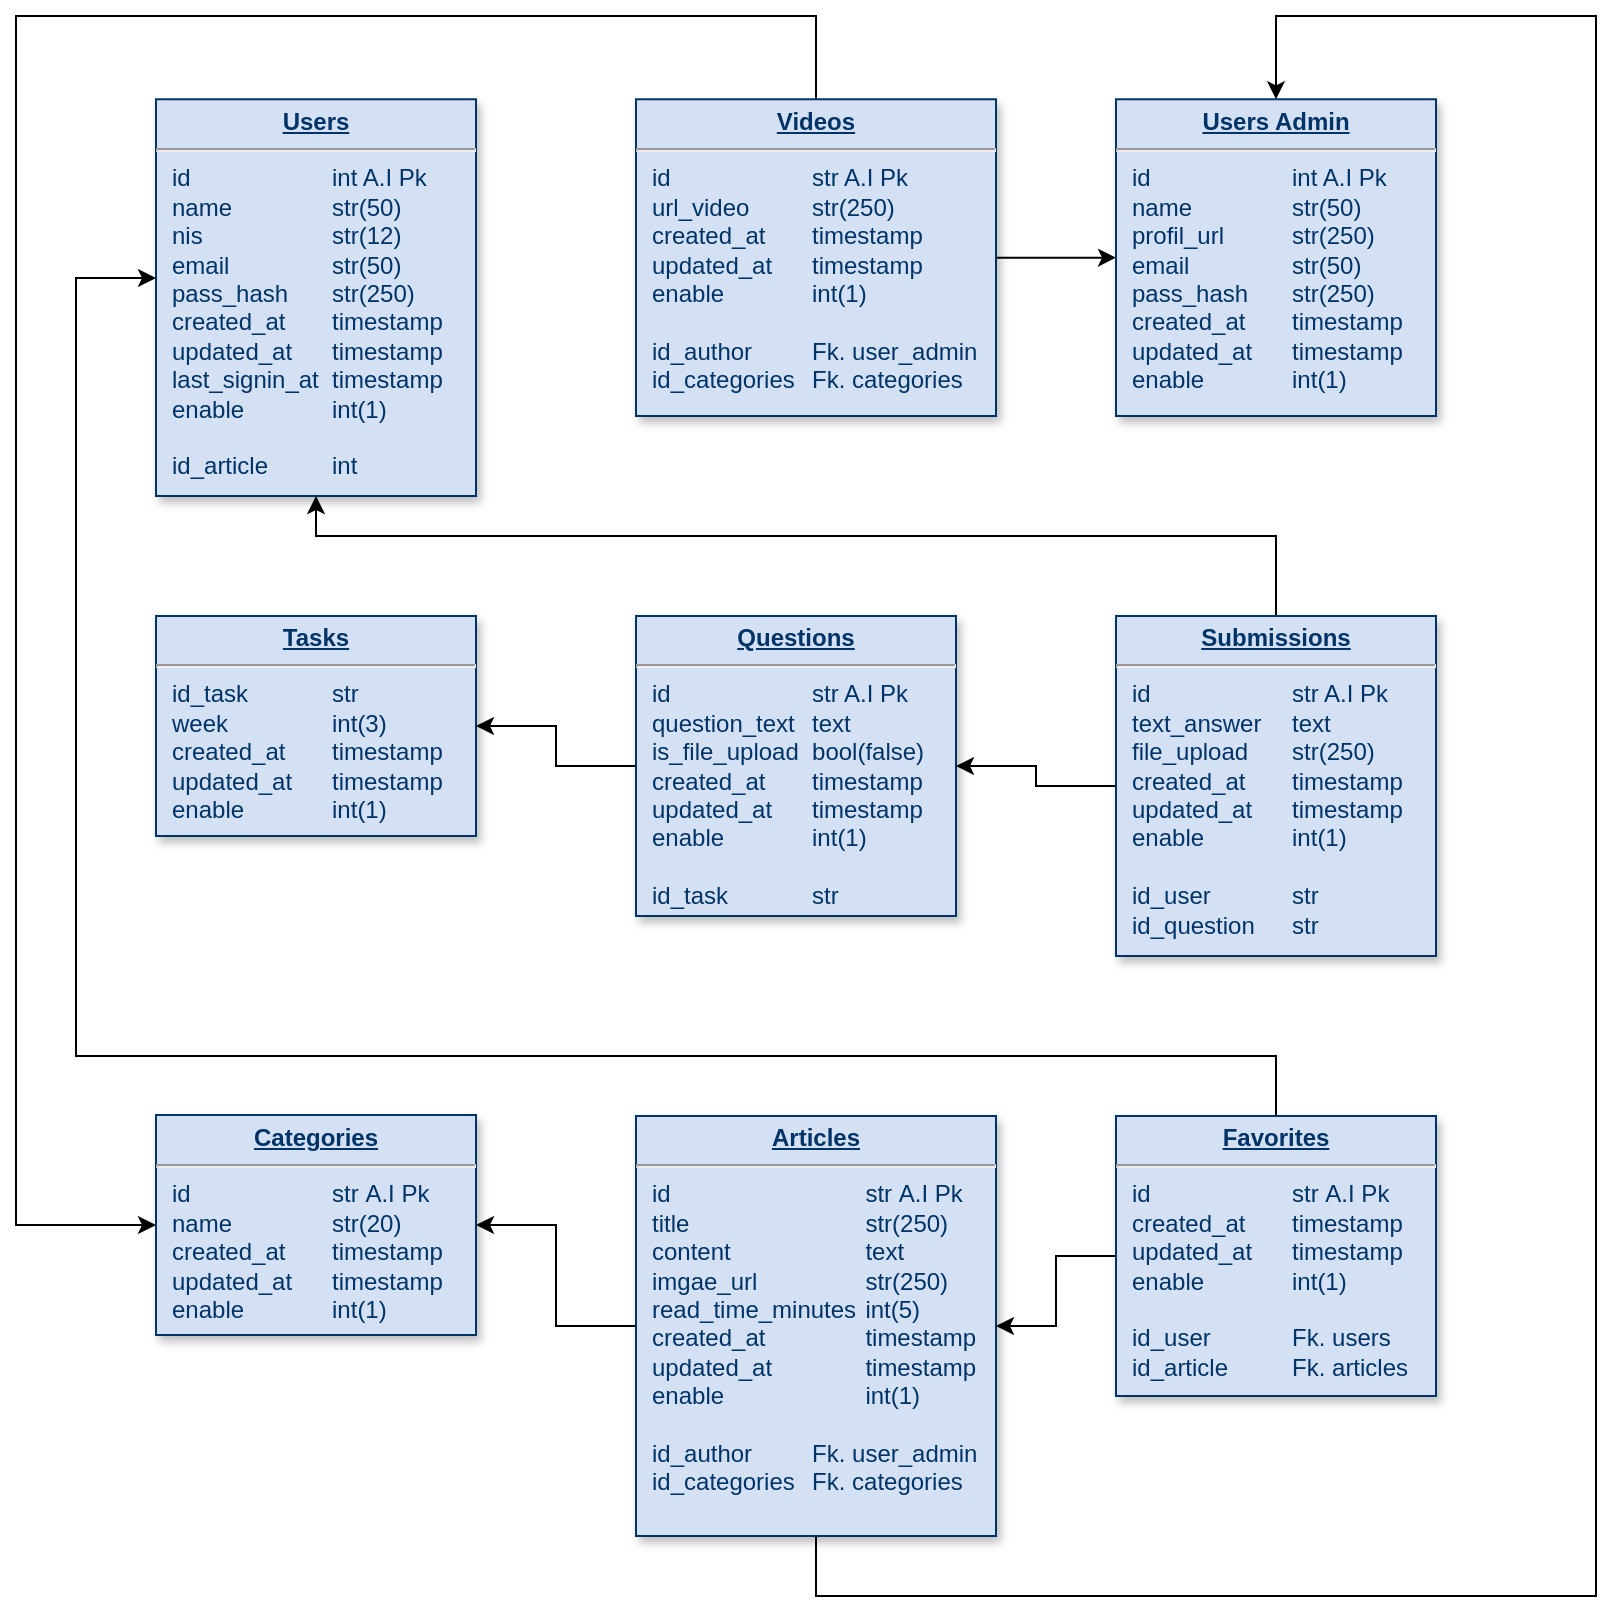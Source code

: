 <mxfile version="25.0.3">
  <diagram name="Page-1" id="efa7a0a1-bf9b-a30e-e6df-94a7791c09e9">
    <mxGraphModel dx="2252" dy="1950" grid="1" gridSize="10" guides="1" tooltips="1" connect="1" arrows="1" fold="1" page="1" pageScale="1" pageWidth="826" pageHeight="1169" background="none" math="0" shadow="0">
      <root>
        <mxCell id="0" />
        <mxCell id="1" parent="0" />
        <mxCell id="Mp_1kdGQOroQ1_aisuNr-124" style="edgeStyle=orthogonalEdgeStyle;rounded=0;orthogonalLoop=1;jettySize=auto;html=1;entryX=1;entryY=0.5;entryDx=0;entryDy=0;" parent="1" source="21" target="Mp_1kdGQOroQ1_aisuNr-120" edge="1">
          <mxGeometry relative="1" as="geometry" />
        </mxCell>
        <mxCell id="Mp_1kdGQOroQ1_aisuNr-127" style="edgeStyle=orthogonalEdgeStyle;rounded=0;orthogonalLoop=1;jettySize=auto;html=1;" parent="1" source="21" target="Mp_1kdGQOroQ1_aisuNr-122" edge="1">
          <mxGeometry relative="1" as="geometry">
            <Array as="points">
              <mxPoint x="370" y="770" />
              <mxPoint x="760" y="770" />
              <mxPoint x="760" y="-20" />
              <mxPoint x="600" y="-20" />
            </Array>
          </mxGeometry>
        </mxCell>
        <mxCell id="21" value="&lt;p style=&quot;margin: 0px; margin-top: 4px; text-align: center; text-decoration: underline;&quot;&gt;&lt;strong&gt;Articles&lt;/strong&gt;&lt;/p&gt;&lt;hr&gt;&lt;p style=&quot;margin: 0px; margin-left: 8px;&quot;&gt;id&lt;span style=&quot;white-space: pre;&quot;&gt;&#x9;&lt;/span&gt;&lt;span style=&quot;white-space: pre;&quot;&gt;&#x9;&lt;/span&gt;&lt;span style=&quot;white-space: pre;&quot;&gt;&#x9;&lt;span style=&quot;white-space: pre;&quot;&gt;&#x9;&lt;/span&gt;&lt;/span&gt;str&amp;nbsp;A.I Pk&lt;/p&gt;&lt;p style=&quot;margin: 0px; margin-left: 8px;&quot;&gt;title&lt;span style=&quot;white-space: pre;&quot;&gt;&#x9;&lt;/span&gt;&lt;span style=&quot;white-space: pre;&quot;&gt;&#x9;&lt;/span&gt;&lt;span style=&quot;white-space: pre;&quot;&gt;&#x9;&lt;span style=&quot;white-space: pre;&quot;&gt;&#x9;&lt;/span&gt;&lt;/span&gt;str(250)&lt;/p&gt;&lt;p style=&quot;margin: 0px; margin-left: 8px;&quot;&gt;content&lt;span style=&quot;white-space: pre;&quot;&gt;&#x9;&lt;/span&gt;&lt;span style=&quot;white-space: pre;&quot;&gt;&#x9;&lt;span style=&quot;white-space: pre;&quot;&gt;&#x9;&lt;/span&gt;&lt;/span&gt;text&lt;/p&gt;&lt;p style=&quot;margin: 0px; margin-left: 8px;&quot;&gt;imgae_url&lt;span style=&quot;white-space: pre;&quot;&gt;&#x9;&lt;span style=&quot;white-space: pre;&quot;&gt;&#x9;&lt;/span&gt;&lt;/span&gt;str(250)&lt;/p&gt;&lt;p style=&quot;margin: 0px; margin-left: 8px;&quot;&gt;read_time_minutes&lt;span style=&quot;white-space: pre;&quot;&gt;&#x9;&lt;/span&gt;int(5)&lt;/p&gt;&lt;p style=&quot;margin: 0px; margin-left: 8px;&quot;&gt;created_at&lt;span style=&quot;white-space: pre;&quot;&gt;&#x9;&lt;span style=&quot;white-space: pre;&quot;&gt;&#x9;&lt;/span&gt;&lt;/span&gt;timestamp&lt;/p&gt;&lt;p style=&quot;margin: 0px; margin-left: 8px;&quot;&gt;updated_at&lt;span style=&quot;white-space: pre;&quot;&gt;&#x9;&lt;span style=&quot;white-space: pre;&quot;&gt;&#x9;&lt;/span&gt;&lt;/span&gt;&lt;span style=&quot;background-color: initial;&quot;&gt;timestamp&lt;/span&gt;&lt;/p&gt;&lt;p style=&quot;margin: 0px; margin-left: 8px;&quot;&gt;enable&lt;span style=&quot;white-space: pre;&quot;&gt;&#x9;&lt;/span&gt;&lt;span style=&quot;white-space: pre;&quot;&gt;&#x9;&lt;span style=&quot;white-space: pre;&quot;&gt;&#x9;&lt;/span&gt;&lt;/span&gt;int(1)&lt;/p&gt;&lt;p style=&quot;margin: 0px; margin-left: 8px;&quot;&gt;&lt;br&gt;&lt;/p&gt;&lt;p style=&quot;margin: 0px; margin-left: 8px;&quot;&gt;id_author&lt;span style=&quot;white-space: pre;&quot;&gt;&#x9;&lt;/span&gt;&lt;span style=&quot;white-space: pre;&quot;&gt;&#x9;&lt;/span&gt;Fk. user_admin&lt;/p&gt;&lt;p style=&quot;margin: 0px; margin-left: 8px;&quot;&gt;id_categories&lt;span style=&quot;white-space: pre;&quot;&gt;&#x9;&lt;/span&gt;Fk. categories&lt;/p&gt;" style="verticalAlign=top;align=left;overflow=fill;fontSize=12;fontFamily=Helvetica;html=1;strokeColor=#003366;shadow=1;fillColor=#D4E1F5;fontColor=#003366" parent="1" vertex="1">
          <mxGeometry x="280" y="530" width="180" height="210" as="geometry" />
        </mxCell>
        <mxCell id="25" value="&lt;p style=&quot;margin: 0px; margin-top: 4px; text-align: center; text-decoration: underline;&quot;&gt;&lt;strong&gt;Users&lt;/strong&gt;&lt;/p&gt;&lt;hr&gt;&lt;p style=&quot;margin: 0px; margin-left: 8px;&quot;&gt;id&lt;span style=&quot;white-space: pre;&quot;&gt;&#x9;&lt;span style=&quot;white-space: pre;&quot;&gt;&#x9;&lt;span style=&quot;white-space: pre;&quot;&gt;&#x9;&lt;/span&gt;int A.I Pk&lt;/span&gt;&lt;/span&gt;&lt;/p&gt;&lt;p style=&quot;margin: 0px; margin-left: 8px;&quot;&gt;name&lt;span style=&quot;white-space: pre;&quot;&gt;&#x9;&lt;span style=&quot;white-space: pre;&quot;&gt;&#x9;&lt;/span&gt;&lt;/span&gt;str(50)&lt;/p&gt;&lt;p style=&quot;margin: 0px; margin-left: 8px;&quot;&gt;nis&lt;span style=&quot;white-space: pre;&quot;&gt;&#x9;&lt;/span&gt;&lt;span style=&quot;white-space: pre;&quot;&gt;&#x9;&lt;span style=&quot;white-space: pre;&quot;&gt;&#x9;&lt;/span&gt;str(12)&lt;/span&gt;&lt;/p&gt;&lt;p style=&quot;margin: 0px; margin-left: 8px;&quot;&gt;email&lt;span style=&quot;white-space: pre;&quot;&gt;&#x9;&lt;/span&gt;&lt;span style=&quot;white-space: pre;&quot;&gt;&#x9;&lt;/span&gt;str(50)&lt;/p&gt;&lt;p style=&quot;margin: 0px; margin-left: 8px;&quot;&gt;pass_hash&lt;span style=&quot;white-space: pre;&quot;&gt;&#x9;&lt;/span&gt;str(250)&lt;/p&gt;&lt;p style=&quot;margin: 0px; margin-left: 8px;&quot;&gt;&lt;span style=&quot;background-color: initial;&quot;&gt;created_at&lt;span style=&quot;white-space: pre;&quot;&gt;&#x9;&lt;/span&gt;timestamp&lt;/span&gt;&lt;/p&gt;&lt;p style=&quot;margin: 0px; margin-left: 8px;&quot;&gt;updated_at&lt;span style=&quot;white-space: pre;&quot;&gt;&#x9;&lt;/span&gt;timestamp&lt;/p&gt;&lt;p style=&quot;margin: 0px; margin-left: 8px;&quot;&gt;last_signin_at&lt;span style=&quot;white-space: pre;&quot;&gt;&#x9;&lt;/span&gt;timestamp&lt;/p&gt;&lt;p style=&quot;margin: 0px; margin-left: 8px;&quot;&gt;enable&lt;span style=&quot;white-space: pre;&quot;&gt;&#x9;&lt;/span&gt;&lt;span style=&quot;white-space: pre;&quot;&gt;&#x9;&lt;/span&gt;int(1)&lt;/p&gt;&lt;p style=&quot;margin: 0px; margin-left: 8px;&quot;&gt;&lt;br&gt;&lt;/p&gt;&lt;p style=&quot;margin: 0px; margin-left: 8px;&quot;&gt;id_article&lt;span style=&quot;white-space: pre;&quot;&gt;&#x9;&lt;/span&gt;&lt;span style=&quot;white-space: pre;&quot;&gt;&#x9;&lt;/span&gt;int&lt;/p&gt;" style="verticalAlign=top;align=left;overflow=fill;fontSize=12;fontFamily=Helvetica;html=1;strokeColor=#003366;shadow=1;fillColor=#D4E1F5;fontColor=#003366" parent="1" vertex="1">
          <mxGeometry x="40" y="21.64" width="160" height="198.36" as="geometry" />
        </mxCell>
        <mxCell id="Mp_1kdGQOroQ1_aisuNr-134" style="edgeStyle=orthogonalEdgeStyle;rounded=0;orthogonalLoop=1;jettySize=auto;html=1;" parent="1" source="Mp_1kdGQOroQ1_aisuNr-116" target="Mp_1kdGQOroQ1_aisuNr-122" edge="1">
          <mxGeometry relative="1" as="geometry" />
        </mxCell>
        <mxCell id="Mp_1kdGQOroQ1_aisuNr-136" style="edgeStyle=orthogonalEdgeStyle;rounded=0;orthogonalLoop=1;jettySize=auto;html=1;entryX=0;entryY=0.5;entryDx=0;entryDy=0;" parent="1" source="Mp_1kdGQOroQ1_aisuNr-116" target="Mp_1kdGQOroQ1_aisuNr-120" edge="1">
          <mxGeometry relative="1" as="geometry">
            <Array as="points">
              <mxPoint x="370" y="-20" />
              <mxPoint x="-30" y="-20" />
              <mxPoint x="-30" y="585" />
            </Array>
          </mxGeometry>
        </mxCell>
        <mxCell id="Mp_1kdGQOroQ1_aisuNr-116" value="&lt;p style=&quot;margin: 0px; margin-top: 4px; text-align: center; text-decoration: underline;&quot;&gt;&lt;strong&gt;Videos&lt;/strong&gt;&lt;/p&gt;&lt;hr&gt;&lt;p style=&quot;margin: 0px; margin-left: 8px;&quot;&gt;id&lt;span style=&quot;white-space: pre;&quot;&gt;&#x9;&lt;/span&gt;&lt;span style=&quot;white-space: pre;&quot;&gt;&#x9;&lt;/span&gt;&lt;span style=&quot;white-space: pre;&quot;&gt;&#x9;&lt;/span&gt;str A.I Pk&lt;/p&gt;&lt;p style=&quot;margin: 0px; margin-left: 8px;&quot;&gt;&lt;span style=&quot;background-color: initial;&quot;&gt;url_video&lt;/span&gt;&lt;span style=&quot;background-color: initial; white-space-collapse: preserve;&quot;&gt;&#x9;&lt;/span&gt;&lt;span style=&quot;background-color: initial; white-space-collapse: preserve;&quot;&gt;&#x9;&lt;/span&gt;&lt;span style=&quot;background-color: initial;&quot;&gt;str(250)&lt;/span&gt;&lt;/p&gt;&lt;p style=&quot;margin: 0px; margin-left: 8px;&quot;&gt;&lt;span style=&quot;background-color: initial;&quot;&gt;created_at&lt;/span&gt;&lt;span style=&quot;background-color: initial; white-space-collapse: preserve;&quot;&gt;&#x9;&lt;/span&gt;&lt;span style=&quot;background-color: initial;&quot;&gt;timestamp&lt;/span&gt;&lt;/p&gt;&lt;p style=&quot;margin: 0px; margin-left: 8px;&quot;&gt;updated_at&lt;span style=&quot;white-space: pre;&quot;&gt;&#x9;&lt;/span&gt;&lt;span style=&quot;background-color: initial;&quot;&gt;timestamp&lt;/span&gt;&lt;/p&gt;&lt;p style=&quot;margin: 0px; margin-left: 8px;&quot;&gt;enable&lt;span style=&quot;white-space: pre;&quot;&gt;&#x9;&lt;/span&gt;&lt;span style=&quot;white-space: pre;&quot;&gt;&#x9;&lt;/span&gt;int(1)&lt;/p&gt;&lt;p style=&quot;margin: 0px; margin-left: 8px;&quot;&gt;&lt;br&gt;&lt;/p&gt;&lt;p style=&quot;margin: 0px; margin-left: 8px;&quot;&gt;&lt;span style=&quot;background-color: initial;&quot;&gt;id_author&lt;/span&gt;&lt;span style=&quot;background-color: initial; white-space-collapse: preserve;&quot;&gt;&#x9;&lt;/span&gt;&lt;span style=&quot;background-color: initial; white-space-collapse: preserve;&quot;&gt;&#x9;&lt;/span&gt;&lt;span style=&quot;background-color: initial;&quot;&gt;Fk. user_admin&lt;/span&gt;&lt;/p&gt;&lt;p style=&quot;margin: 0px 0px 0px 8px;&quot;&gt;id_categories&lt;span style=&quot;white-space-collapse: preserve;&quot;&gt;&#x9;&lt;/span&gt;Fk. categories&lt;/p&gt;" style="verticalAlign=top;align=left;overflow=fill;fontSize=12;fontFamily=Helvetica;html=1;strokeColor=#003366;shadow=1;fillColor=#D4E1F5;fontColor=#003366" parent="1" vertex="1">
          <mxGeometry x="280" y="21.64" width="180" height="158.36" as="geometry" />
        </mxCell>
        <mxCell id="Mp_1kdGQOroQ1_aisuNr-117" value="&lt;p style=&quot;margin: 0px; margin-top: 4px; text-align: center; text-decoration: underline;&quot;&gt;&lt;strong&gt;Tasks&lt;/strong&gt;&lt;/p&gt;&lt;hr&gt;&lt;p style=&quot;margin: 0px; margin-left: 8px;&quot;&gt;id_task&lt;span style=&quot;white-space: pre;&quot;&gt;&#x9;&lt;/span&gt;&lt;span style=&quot;white-space: pre;&quot;&gt;&#x9;&lt;/span&gt;str&lt;/p&gt;&lt;p style=&quot;margin: 0px; margin-left: 8px;&quot;&gt;week&lt;span style=&quot;white-space: pre;&quot;&gt;&#x9;&lt;/span&gt;&lt;span style=&quot;white-space: pre;&quot;&gt;&#x9;&lt;/span&gt;int(3)&lt;/p&gt;&lt;p style=&quot;margin: 0px; margin-left: 8px;&quot;&gt;&lt;span style=&quot;background-color: initial;&quot;&gt;created_at&lt;/span&gt;&lt;span style=&quot;background-color: initial; white-space-collapse: preserve;&quot;&gt;&#x9;&lt;/span&gt;&lt;span style=&quot;background-color: initial;&quot;&gt;timestamp&lt;/span&gt;&lt;/p&gt;&lt;p style=&quot;margin: 0px; margin-left: 8px;&quot;&gt;updated_at&lt;span style=&quot;white-space: pre;&quot;&gt;&#x9;&lt;/span&gt;&lt;span style=&quot;background-color: initial;&quot;&gt;timestamp&lt;/span&gt;&lt;/p&gt;&lt;p style=&quot;margin: 0px; margin-left: 8px;&quot;&gt;enable&lt;span style=&quot;white-space: pre;&quot;&gt;&#x9;&lt;/span&gt;&lt;span style=&quot;white-space: pre;&quot;&gt;&#x9;&lt;/span&gt;int(1)&lt;/p&gt;" style="verticalAlign=top;align=left;overflow=fill;fontSize=12;fontFamily=Helvetica;html=1;strokeColor=#003366;shadow=1;fillColor=#D4E1F5;fontColor=#003366" parent="1" vertex="1">
          <mxGeometry x="40" y="280" width="160" height="110" as="geometry" />
        </mxCell>
        <mxCell id="Mp_1kdGQOroQ1_aisuNr-128" style="edgeStyle=orthogonalEdgeStyle;rounded=0;orthogonalLoop=1;jettySize=auto;html=1;" parent="1" source="Mp_1kdGQOroQ1_aisuNr-118" target="Mp_1kdGQOroQ1_aisuNr-117" edge="1">
          <mxGeometry relative="1" as="geometry" />
        </mxCell>
        <mxCell id="Mp_1kdGQOroQ1_aisuNr-118" value="&lt;p style=&quot;margin: 0px; margin-top: 4px; text-align: center; text-decoration: underline;&quot;&gt;&lt;b&gt;Questions&lt;/b&gt;&lt;/p&gt;&lt;hr&gt;&lt;p style=&quot;margin: 0px; margin-left: 8px;&quot;&gt;id&lt;span style=&quot;white-space: pre;&quot;&gt;&#x9;&lt;/span&gt;&lt;span style=&quot;white-space: pre;&quot;&gt;&#x9;&lt;/span&gt;&lt;span style=&quot;white-space: pre;&quot;&gt;&#x9;&lt;/span&gt;str A.I Pk&lt;/p&gt;&lt;p style=&quot;margin: 0px; margin-left: 8px;&quot;&gt;question_text&lt;span style=&quot;white-space: pre;&quot;&gt;&#x9;&lt;/span&gt;text&lt;/p&gt;&lt;p style=&quot;margin: 0px; margin-left: 8px;&quot;&gt;is_file_upload&lt;span style=&quot;white-space: pre;&quot;&gt;&#x9;&lt;/span&gt;bool(false)&lt;/p&gt;&lt;p style=&quot;margin: 0px; margin-left: 8px;&quot;&gt;&lt;span style=&quot;background-color: initial;&quot;&gt;created_at&lt;/span&gt;&lt;span style=&quot;background-color: initial; white-space-collapse: preserve;&quot;&gt;&#x9;&lt;/span&gt;&lt;span style=&quot;background-color: initial;&quot;&gt;timestamp&lt;/span&gt;&lt;/p&gt;&lt;p style=&quot;margin: 0px; margin-left: 8px;&quot;&gt;updated_at&lt;span style=&quot;white-space: pre;&quot;&gt;&#x9;&lt;/span&gt;&lt;span style=&quot;background-color: initial;&quot;&gt;timestamp&lt;/span&gt;&lt;/p&gt;&lt;p style=&quot;margin: 0px; margin-left: 8px;&quot;&gt;enable&lt;span style=&quot;white-space: pre;&quot;&gt;&#x9;&lt;/span&gt;&lt;span style=&quot;white-space: pre;&quot;&gt;&#x9;&lt;/span&gt;int(1)&lt;/p&gt;&lt;p style=&quot;margin: 0px; margin-left: 8px;&quot;&gt;&lt;br&gt;&lt;/p&gt;&lt;p style=&quot;margin: 0px; margin-left: 8px;&quot;&gt;id_task&lt;span style=&quot;white-space: pre;&quot;&gt;&#x9;&lt;/span&gt;&lt;span style=&quot;white-space: pre;&quot;&gt;&#x9;&lt;/span&gt;str&lt;/p&gt;" style="verticalAlign=top;align=left;overflow=fill;fontSize=12;fontFamily=Helvetica;html=1;strokeColor=#003366;shadow=1;fillColor=#D4E1F5;fontColor=#003366" parent="1" vertex="1">
          <mxGeometry x="280" y="280" width="160" height="150" as="geometry" />
        </mxCell>
        <mxCell id="Mp_1kdGQOroQ1_aisuNr-129" style="edgeStyle=orthogonalEdgeStyle;rounded=0;orthogonalLoop=1;jettySize=auto;html=1;" parent="1" source="Mp_1kdGQOroQ1_aisuNr-119" target="Mp_1kdGQOroQ1_aisuNr-118" edge="1">
          <mxGeometry relative="1" as="geometry" />
        </mxCell>
        <mxCell id="Mp_1kdGQOroQ1_aisuNr-131" style="edgeStyle=orthogonalEdgeStyle;rounded=0;orthogonalLoop=1;jettySize=auto;html=1;" parent="1" source="Mp_1kdGQOroQ1_aisuNr-119" target="25" edge="1">
          <mxGeometry relative="1" as="geometry">
            <Array as="points">
              <mxPoint x="600" y="240" />
              <mxPoint x="120" y="240" />
            </Array>
          </mxGeometry>
        </mxCell>
        <mxCell id="Mp_1kdGQOroQ1_aisuNr-119" value="&lt;p style=&quot;margin: 0px; margin-top: 4px; text-align: center; text-decoration: underline;&quot;&gt;&lt;b&gt;Submissions&lt;/b&gt;&lt;/p&gt;&lt;hr&gt;&lt;p style=&quot;margin: 0px; margin-left: 8px;&quot;&gt;id&lt;span style=&quot;white-space: pre;&quot;&gt;&#x9;&lt;/span&gt;&lt;span style=&quot;white-space: pre;&quot;&gt;&#x9;&lt;/span&gt;&lt;span style=&quot;white-space: pre;&quot;&gt;&#x9;&lt;/span&gt;str A.I Pk&lt;/p&gt;&lt;p style=&quot;margin: 0px; margin-left: 8px;&quot;&gt;text_answer&lt;span style=&quot;white-space: pre;&quot;&gt;&#x9;&lt;/span&gt;text&lt;/p&gt;&lt;p style=&quot;margin: 0px; margin-left: 8px;&quot;&gt;file_upload&lt;span style=&quot;white-space: pre;&quot;&gt;&#x9;&lt;/span&gt;str(250)&lt;/p&gt;&lt;p style=&quot;margin: 0px; margin-left: 8px;&quot;&gt;&lt;span style=&quot;background-color: initial;&quot;&gt;created_at&lt;/span&gt;&lt;span style=&quot;background-color: initial; white-space-collapse: preserve;&quot;&gt;&#x9;&lt;/span&gt;&lt;span style=&quot;background-color: initial;&quot;&gt;timestamp&lt;/span&gt;&lt;/p&gt;&lt;p style=&quot;margin: 0px; margin-left: 8px;&quot;&gt;updated_at&lt;span style=&quot;white-space: pre;&quot;&gt;&#x9;&lt;/span&gt;&lt;span style=&quot;background-color: initial;&quot;&gt;timestamp&lt;/span&gt;&lt;/p&gt;&lt;p style=&quot;margin: 0px; margin-left: 8px;&quot;&gt;enable&lt;span style=&quot;white-space: pre;&quot;&gt;&#x9;&lt;/span&gt;&lt;span style=&quot;white-space: pre;&quot;&gt;&#x9;&lt;/span&gt;int(1)&lt;/p&gt;&lt;p style=&quot;margin: 0px; margin-left: 8px;&quot;&gt;&lt;br&gt;&lt;/p&gt;&lt;p style=&quot;margin: 0px; margin-left: 8px;&quot;&gt;id_user&lt;span style=&quot;white-space: pre;&quot;&gt;&#x9;&lt;/span&gt;&lt;span style=&quot;white-space: pre;&quot;&gt;&#x9;&lt;/span&gt;str&lt;/p&gt;&lt;p style=&quot;margin: 0px; margin-left: 8px;&quot;&gt;id_question&lt;span style=&quot;white-space: pre;&quot;&gt;&#x9;&lt;/span&gt;str&lt;/p&gt;" style="verticalAlign=top;align=left;overflow=fill;fontSize=12;fontFamily=Helvetica;html=1;strokeColor=#003366;shadow=1;fillColor=#D4E1F5;fontColor=#003366" parent="1" vertex="1">
          <mxGeometry x="520" y="280" width="160" height="170" as="geometry" />
        </mxCell>
        <mxCell id="Mp_1kdGQOroQ1_aisuNr-120" value="&lt;p style=&quot;margin: 0px; margin-top: 4px; text-align: center; text-decoration: underline;&quot;&gt;&lt;strong&gt;Categories&lt;/strong&gt;&lt;/p&gt;&lt;hr&gt;&lt;p style=&quot;margin: 0px; margin-left: 8px;&quot;&gt;id&lt;span style=&quot;white-space: pre;&quot;&gt;&#x9;&lt;/span&gt;&lt;span style=&quot;white-space: pre;&quot;&gt;&#x9;&lt;/span&gt;&lt;span style=&quot;white-space: pre;&quot;&gt;&#x9;&lt;/span&gt;str&amp;nbsp;&lt;span style=&quot;background-color: initial;&quot;&gt;A.I Pk&lt;/span&gt;&lt;/p&gt;&lt;p style=&quot;margin: 0px; margin-left: 8px;&quot;&gt;name&lt;span style=&quot;white-space: pre;&quot;&gt;&#x9;&lt;/span&gt;&lt;span style=&quot;white-space: pre;&quot;&gt;&#x9;&lt;/span&gt;str(20)&lt;/p&gt;&lt;p style=&quot;margin: 0px; margin-left: 8px;&quot;&gt;&lt;span style=&quot;background-color: initial;&quot;&gt;created_at&lt;/span&gt;&lt;span style=&quot;background-color: initial; white-space-collapse: preserve;&quot;&gt;&#x9;&lt;/span&gt;&lt;span style=&quot;background-color: initial;&quot;&gt;timestamp&lt;/span&gt;&lt;/p&gt;&lt;p style=&quot;margin: 0px; margin-left: 8px;&quot;&gt;updated_at&lt;span style=&quot;white-space: pre;&quot;&gt;&#x9;&lt;/span&gt;&lt;span style=&quot;background-color: initial;&quot;&gt;timestamp&lt;/span&gt;&lt;/p&gt;&lt;p style=&quot;margin: 0px; margin-left: 8px;&quot;&gt;enable&lt;span style=&quot;white-space: pre;&quot;&gt;&#x9;&lt;/span&gt;&lt;span style=&quot;white-space: pre;&quot;&gt;&#x9;&lt;/span&gt;int(1)&lt;/p&gt;" style="verticalAlign=top;align=left;overflow=fill;fontSize=12;fontFamily=Helvetica;html=1;strokeColor=#003366;shadow=1;fillColor=#D4E1F5;fontColor=#003366" parent="1" vertex="1">
          <mxGeometry x="40" y="529.5" width="160" height="110" as="geometry" />
        </mxCell>
        <mxCell id="Mp_1kdGQOroQ1_aisuNr-122" value="&lt;p style=&quot;margin: 0px; margin-top: 4px; text-align: center; text-decoration: underline;&quot;&gt;&lt;strong&gt;Users Admin&lt;/strong&gt;&lt;/p&gt;&lt;hr&gt;&lt;p style=&quot;margin: 0px; margin-left: 8px;&quot;&gt;id&lt;span style=&quot;white-space: pre;&quot;&gt;&#x9;&lt;span style=&quot;white-space: pre;&quot;&gt;&#x9;&lt;span style=&quot;white-space: pre;&quot;&gt;&#x9;&lt;/span&gt;int A.I Pk&lt;/span&gt;&lt;/span&gt;&lt;/p&gt;&lt;p style=&quot;margin: 0px; margin-left: 8px;&quot;&gt;name&lt;span style=&quot;white-space: pre;&quot;&gt;&#x9;&lt;span style=&quot;white-space: pre;&quot;&gt;&#x9;&lt;/span&gt;&lt;/span&gt;str(50)&lt;/p&gt;&lt;p style=&quot;margin: 0px; margin-left: 8px;&quot;&gt;profil_url&lt;span style=&quot;white-space: pre;&quot;&gt;&#x9;&lt;span style=&quot;white-space: pre;&quot;&gt;&#x9;&lt;/span&gt;str(&lt;/span&gt;250&lt;span style=&quot;white-space: pre;&quot;&gt;)&lt;/span&gt;&lt;/p&gt;&lt;p style=&quot;margin: 0px; margin-left: 8px;&quot;&gt;email&lt;span style=&quot;white-space: pre;&quot;&gt;&#x9;&lt;/span&gt;&lt;span style=&quot;white-space: pre;&quot;&gt;&#x9;&lt;/span&gt;str(50)&lt;/p&gt;&lt;p style=&quot;margin: 0px; margin-left: 8px;&quot;&gt;pass_hash&lt;span style=&quot;white-space: pre;&quot;&gt;&#x9;&lt;/span&gt;str(250)&lt;/p&gt;&lt;p style=&quot;margin: 0px; margin-left: 8px;&quot;&gt;&lt;span style=&quot;background-color: initial;&quot;&gt;created_at&lt;span style=&quot;white-space: pre;&quot;&gt;&#x9;&lt;/span&gt;timestamp&lt;/span&gt;&lt;/p&gt;&lt;p style=&quot;margin: 0px; margin-left: 8px;&quot;&gt;updated_at&lt;span style=&quot;white-space: pre;&quot;&gt;&#x9;&lt;/span&gt;timestamp&lt;/p&gt;&lt;p style=&quot;margin: 0px; margin-left: 8px;&quot;&gt;enable&lt;span style=&quot;white-space: pre;&quot;&gt;&#x9;&lt;/span&gt;&lt;span style=&quot;white-space: pre;&quot;&gt;&#x9;&lt;/span&gt;int(1)&lt;/p&gt;" style="verticalAlign=top;align=left;overflow=fill;fontSize=12;fontFamily=Helvetica;html=1;strokeColor=#003366;shadow=1;fillColor=#D4E1F5;fontColor=#003366" parent="1" vertex="1">
          <mxGeometry x="520" y="21.64" width="160" height="158.36" as="geometry" />
        </mxCell>
        <mxCell id="Mp_1kdGQOroQ1_aisuNr-132" style="edgeStyle=orthogonalEdgeStyle;rounded=0;orthogonalLoop=1;jettySize=auto;html=1;" parent="1" source="Mp_1kdGQOroQ1_aisuNr-123" target="21" edge="1">
          <mxGeometry relative="1" as="geometry" />
        </mxCell>
        <mxCell id="Mp_1kdGQOroQ1_aisuNr-133" style="edgeStyle=orthogonalEdgeStyle;rounded=0;orthogonalLoop=1;jettySize=auto;html=1;" parent="1" source="Mp_1kdGQOroQ1_aisuNr-123" target="25" edge="1">
          <mxGeometry relative="1" as="geometry">
            <Array as="points">
              <mxPoint x="600" y="500" />
              <mxPoint y="500" />
              <mxPoint y="111" />
            </Array>
          </mxGeometry>
        </mxCell>
        <mxCell id="Mp_1kdGQOroQ1_aisuNr-123" value="&lt;p style=&quot;margin: 0px; margin-top: 4px; text-align: center; text-decoration: underline;&quot;&gt;&lt;strong&gt;Favorites&lt;/strong&gt;&lt;/p&gt;&lt;hr&gt;&lt;p style=&quot;margin: 0px; margin-left: 8px;&quot;&gt;id&lt;span style=&quot;white-space: pre;&quot;&gt;&#x9;&lt;/span&gt;&lt;span style=&quot;white-space: pre;&quot;&gt;&#x9;&lt;/span&gt;&lt;span style=&quot;white-space: pre;&quot;&gt;&#x9;&lt;/span&gt;str&amp;nbsp;A.I Pk&lt;/p&gt;&lt;p style=&quot;margin: 0px; margin-left: 8px;&quot;&gt;&lt;span style=&quot;background-color: initial;&quot;&gt;created_at&lt;/span&gt;&lt;span style=&quot;background-color: initial; white-space-collapse: preserve;&quot;&gt;&#x9;&lt;/span&gt;&lt;span style=&quot;background-color: initial;&quot;&gt;timestamp&lt;/span&gt;&lt;/p&gt;&lt;p style=&quot;margin: 0px; margin-left: 8px;&quot;&gt;updated_at&lt;span style=&quot;white-space: pre;&quot;&gt;&#x9;&lt;/span&gt;&lt;span style=&quot;background-color: initial;&quot;&gt;timestamp&lt;/span&gt;&lt;/p&gt;&lt;p style=&quot;margin: 0px; margin-left: 8px;&quot;&gt;enable&lt;span style=&quot;white-space: pre;&quot;&gt;&#x9;&lt;/span&gt;&lt;span style=&quot;white-space: pre;&quot;&gt;&#x9;&lt;/span&gt;int(1)&lt;/p&gt;&lt;p style=&quot;margin: 0px; margin-left: 8px;&quot;&gt;&lt;br&gt;&lt;/p&gt;&lt;p style=&quot;margin: 0px; margin-left: 8px;&quot;&gt;id_user&lt;span style=&quot;white-space: pre;&quot;&gt;&#x9;&lt;/span&gt;&lt;span style=&quot;white-space: pre;&quot;&gt;&#x9;&lt;/span&gt;Fk. users&lt;/p&gt;&lt;p style=&quot;margin: 0px; margin-left: 8px;&quot;&gt;id_article&lt;span style=&quot;white-space: pre;&quot;&gt;&#x9;&lt;span style=&quot;white-space: pre;&quot;&gt;&#x9;&lt;/span&gt;&lt;/span&gt;Fk. articles&lt;/p&gt;" style="verticalAlign=top;align=left;overflow=fill;fontSize=12;fontFamily=Helvetica;html=1;strokeColor=#003366;shadow=1;fillColor=#D4E1F5;fontColor=#003366" parent="1" vertex="1">
          <mxGeometry x="520" y="530" width="160" height="140" as="geometry" />
        </mxCell>
      </root>
    </mxGraphModel>
  </diagram>
</mxfile>
